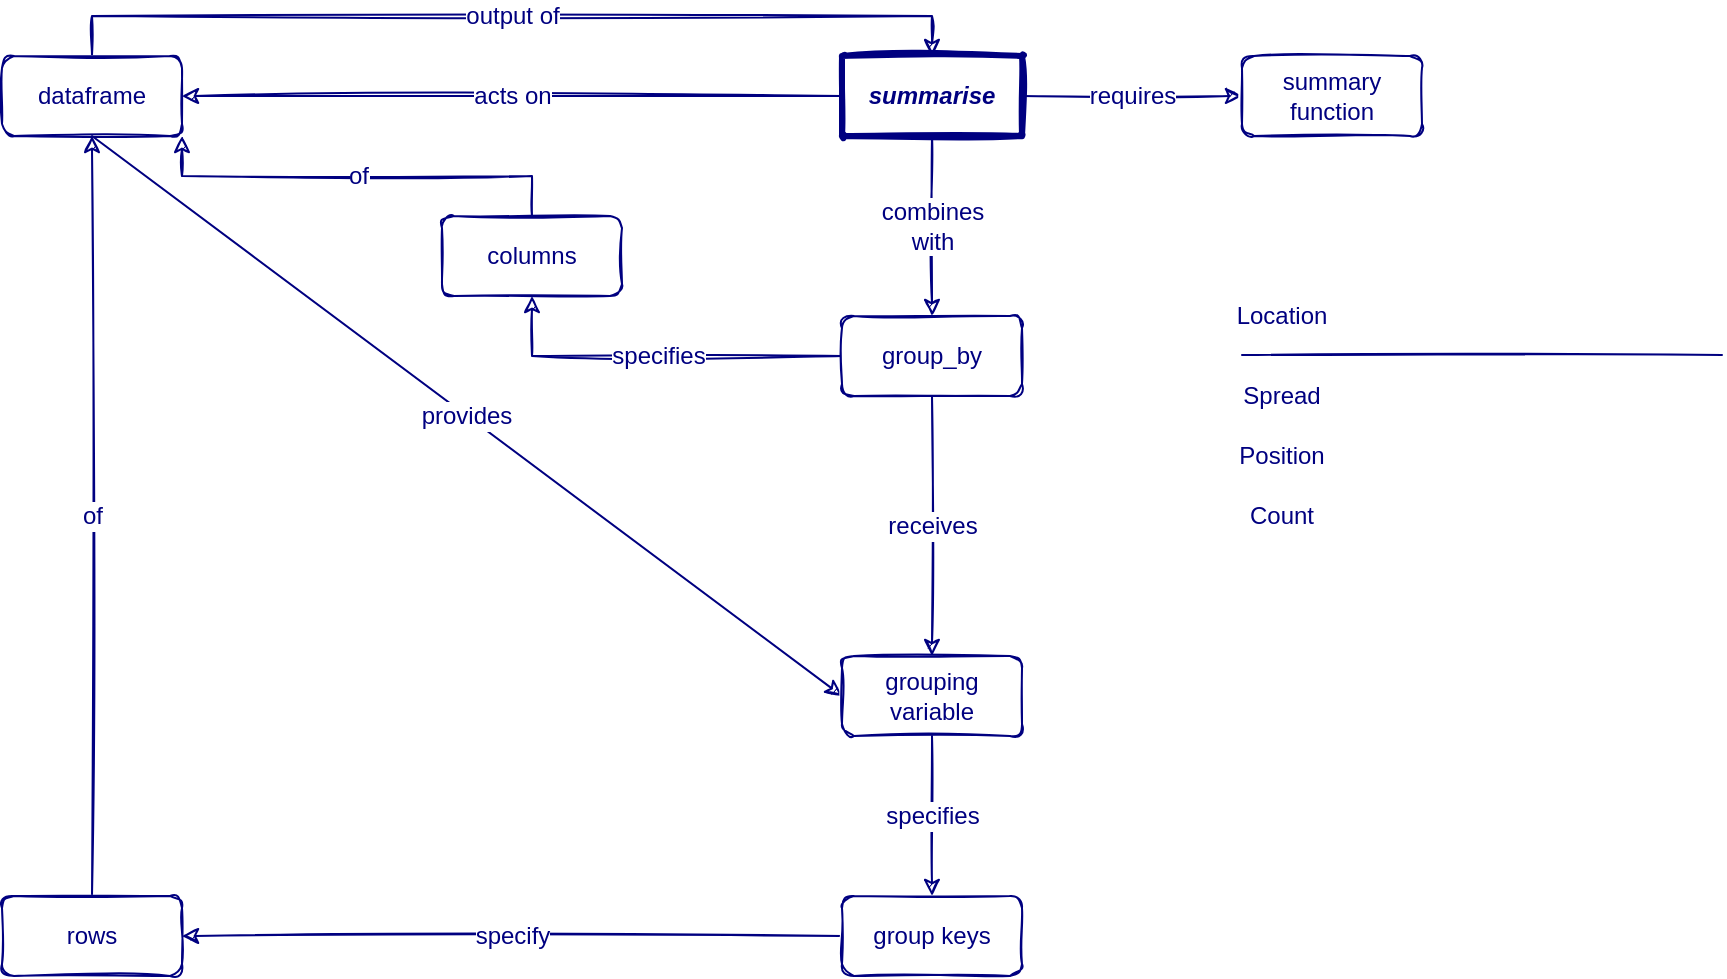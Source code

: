 <mxfile version="13.6.6" type="github">
  <diagram id="FgS1PKGfFNiu4O3C8QIE" name="Page-1">
    <mxGraphModel dx="1422" dy="768" grid="1" gridSize="10" guides="1" tooltips="1" connect="1" arrows="1" fold="1" page="1" pageScale="1" pageWidth="1169" pageHeight="827" math="0" shadow="0">
      <root>
        <mxCell id="0" />
        <mxCell id="1" parent="0" />
        <mxCell id="D3_g7tFATAiRQ8DUnqoQ-7" value="&lt;div&gt;combines&lt;/div&gt;&lt;div&gt;with&lt;/div&gt;" style="edgeStyle=orthogonalEdgeStyle;rounded=0;sketch=1;orthogonalLoop=1;jettySize=auto;html=1;exitX=0.5;exitY=1;exitDx=0;exitDy=0;endArrow=classic;endFill=1;strokeColor=#000080;fontFamily=Helvetica;fontSize=12;fontColor=#000080;" edge="1" parent="1" source="0yjArLSf2atDx_hs_2Yu-1" target="D3_g7tFATAiRQ8DUnqoQ-8">
          <mxGeometry relative="1" as="geometry">
            <mxPoint x="723" y="360" as="targetPoint" />
          </mxGeometry>
        </mxCell>
        <mxCell id="D3_g7tFATAiRQ8DUnqoQ-30" value="acts on" style="edgeStyle=none;rounded=0;sketch=1;orthogonalLoop=1;jettySize=auto;html=1;exitX=0;exitY=0.5;exitDx=0;exitDy=0;entryX=1;entryY=0.5;entryDx=0;entryDy=0;endArrow=classic;endFill=1;strokeColor=#000080;fontFamily=Helvetica;fontSize=12;fontColor=#000080;" edge="1" parent="1" source="0yjArLSf2atDx_hs_2Yu-1" target="0yjArLSf2atDx_hs_2Yu-3">
          <mxGeometry relative="1" as="geometry" />
        </mxCell>
        <mxCell id="D3_g7tFATAiRQ8DUnqoQ-49" value="requires" style="edgeStyle=orthogonalEdgeStyle;rounded=0;sketch=1;orthogonalLoop=1;jettySize=auto;html=1;exitX=1;exitY=0.5;exitDx=0;exitDy=0;endArrow=classic;endFill=1;strokeColor=#000080;fontFamily=Helvetica;fontSize=12;fontColor=#000080;" edge="1" parent="1" source="0yjArLSf2atDx_hs_2Yu-1" target="0yjArLSf2atDx_hs_2Yu-13">
          <mxGeometry relative="1" as="geometry" />
        </mxCell>
        <mxCell id="0yjArLSf2atDx_hs_2Yu-1" value="&lt;div style=&quot;font-size: 12px;&quot;&gt;summarise&lt;/div&gt;" style="rounded=1;whiteSpace=wrap;html=1;sketch=1;strokeColor=#000080;fontFamily=Helvetica;strokeWidth=3;fontColor=#000080;fontStyle=3;fontSize=12;arcSize=0;" parent="1" vertex="1">
          <mxGeometry x="440" y="80" width="90" height="40" as="geometry" />
        </mxCell>
        <mxCell id="0yjArLSf2atDx_hs_2Yu-6" style="edgeStyle=orthogonalEdgeStyle;rounded=0;sketch=1;orthogonalLoop=1;jettySize=auto;html=1;exitX=1;exitY=0.5;exitDx=0;exitDy=0;entryX=1;entryY=0.5;entryDx=0;entryDy=0;strokeColor=#000080;fontFamily=Helvetica;fontColor=#000080;fontSize=12;" parent="1" source="0yjArLSf2atDx_hs_2Yu-3" target="0yjArLSf2atDx_hs_2Yu-3" edge="1">
          <mxGeometry relative="1" as="geometry" />
        </mxCell>
        <mxCell id="D3_g7tFATAiRQ8DUnqoQ-35" value="provides" style="edgeStyle=none;rounded=0;sketch=1;orthogonalLoop=1;jettySize=auto;html=1;exitX=0.5;exitY=1;exitDx=0;exitDy=0;entryX=0;entryY=0.5;entryDx=0;entryDy=0;endArrow=classic;endFill=1;strokeColor=#000080;fontFamily=Helvetica;fontSize=12;fontColor=#000080;" edge="1" parent="1" source="0yjArLSf2atDx_hs_2Yu-3" target="D3_g7tFATAiRQ8DUnqoQ-12">
          <mxGeometry relative="1" as="geometry" />
        </mxCell>
        <mxCell id="D3_g7tFATAiRQ8DUnqoQ-38" value="output of" style="edgeStyle=orthogonalEdgeStyle;rounded=0;sketch=1;orthogonalLoop=1;jettySize=auto;html=1;exitX=0.5;exitY=0;exitDx=0;exitDy=0;entryX=0.5;entryY=0;entryDx=0;entryDy=0;endArrow=classic;endFill=1;strokeColor=#000080;fontFamily=Helvetica;fontSize=12;fontColor=#000080;" edge="1" parent="1" source="0yjArLSf2atDx_hs_2Yu-3" target="0yjArLSf2atDx_hs_2Yu-1">
          <mxGeometry relative="1" as="geometry" />
        </mxCell>
        <mxCell id="0yjArLSf2atDx_hs_2Yu-3" value="&lt;div style=&quot;font-size: 12px;&quot;&gt;dataframe&lt;/div&gt;" style="rounded=1;whiteSpace=wrap;html=1;sketch=1;strokeColor=#000080;fontFamily=Helvetica;strokeWidth=1;fontColor=#000080;fontStyle=0;fontSize=12;" parent="1" vertex="1">
          <mxGeometry x="20" y="80" width="90" height="40" as="geometry" />
        </mxCell>
        <mxCell id="0yjArLSf2atDx_hs_2Yu-13" value="summary function" style="whiteSpace=wrap;html=1;rounded=1;fontColor=#000080;fontStyle=0;strokeColor=#000080;strokeWidth=1;sketch=1;fontSize=12;" parent="1" vertex="1">
          <mxGeometry x="640" y="80" width="90" height="40" as="geometry" />
        </mxCell>
        <mxCell id="D3_g7tFATAiRQ8DUnqoQ-13" value="&lt;div&gt;receives&lt;/div&gt;" style="rounded=0;sketch=1;orthogonalLoop=1;jettySize=auto;html=1;endArrow=classic;endFill=1;strokeColor=#000080;fontFamily=Helvetica;fontSize=12;fontColor=#000080;entryX=0.5;entryY=0;entryDx=0;entryDy=0;" edge="1" parent="1" source="D3_g7tFATAiRQ8DUnqoQ-8" target="D3_g7tFATAiRQ8DUnqoQ-12">
          <mxGeometry relative="1" as="geometry" />
        </mxCell>
        <mxCell id="D3_g7tFATAiRQ8DUnqoQ-51" value="specifies" style="edgeStyle=orthogonalEdgeStyle;rounded=0;sketch=1;orthogonalLoop=1;jettySize=auto;html=1;exitX=0;exitY=0.5;exitDx=0;exitDy=0;endArrow=classic;endFill=1;strokeColor=#000080;fontFamily=Helvetica;fontSize=12;fontColor=#000080;" edge="1" parent="1" source="D3_g7tFATAiRQ8DUnqoQ-8" target="D3_g7tFATAiRQ8DUnqoQ-50">
          <mxGeometry relative="1" as="geometry" />
        </mxCell>
        <mxCell id="D3_g7tFATAiRQ8DUnqoQ-8" value="group_by" style="rounded=1;whiteSpace=wrap;html=1;sketch=1;strokeColor=#000080;strokeWidth=1;fontSize=12;fontColor=#000080;" vertex="1" parent="1">
          <mxGeometry x="440" y="210" width="90" height="40" as="geometry" />
        </mxCell>
        <mxCell id="D3_g7tFATAiRQ8DUnqoQ-44" value="specifies" style="edgeStyle=orthogonalEdgeStyle;rounded=0;sketch=1;orthogonalLoop=1;jettySize=auto;html=1;exitX=0.5;exitY=1;exitDx=0;exitDy=0;endArrow=classic;endFill=1;strokeColor=#000080;fontFamily=Helvetica;fontSize=12;fontColor=#000080;" edge="1" parent="1" source="D3_g7tFATAiRQ8DUnqoQ-12" target="D3_g7tFATAiRQ8DUnqoQ-24">
          <mxGeometry relative="1" as="geometry" />
        </mxCell>
        <mxCell id="D3_g7tFATAiRQ8DUnqoQ-12" value="&lt;div&gt;grouping&lt;/div&gt;&lt;div&gt;variable&lt;br&gt;&lt;/div&gt;" style="whiteSpace=wrap;html=1;rounded=1;fontColor=#000080;strokeColor=#000080;strokeWidth=1;sketch=1;" vertex="1" parent="1">
          <mxGeometry x="440" y="380" width="90" height="40" as="geometry" />
        </mxCell>
        <mxCell id="D3_g7tFATAiRQ8DUnqoQ-42" value="of" style="edgeStyle=orthogonalEdgeStyle;rounded=0;sketch=1;orthogonalLoop=1;jettySize=auto;html=1;exitX=0.5;exitY=0;exitDx=0;exitDy=0;endArrow=classic;endFill=1;strokeColor=#000080;fontFamily=Helvetica;fontSize=12;fontColor=#000080;" edge="1" parent="1" source="D3_g7tFATAiRQ8DUnqoQ-20" target="0yjArLSf2atDx_hs_2Yu-3">
          <mxGeometry relative="1" as="geometry" />
        </mxCell>
        <mxCell id="D3_g7tFATAiRQ8DUnqoQ-20" value="rows" style="rounded=1;whiteSpace=wrap;html=1;sketch=1;strokeColor=#000080;strokeWidth=1;fontSize=12;fontColor=#000080;" vertex="1" parent="1">
          <mxGeometry x="20" y="500" width="90" height="40" as="geometry" />
        </mxCell>
        <mxCell id="D3_g7tFATAiRQ8DUnqoQ-41" value="specify" style="edgeStyle=orthogonalEdgeStyle;rounded=0;sketch=1;orthogonalLoop=1;jettySize=auto;html=1;exitX=0;exitY=0.5;exitDx=0;exitDy=0;entryX=1;entryY=0.5;entryDx=0;entryDy=0;endArrow=classic;endFill=1;strokeColor=#000080;fontFamily=Helvetica;fontSize=12;fontColor=#000080;" edge="1" parent="1" source="D3_g7tFATAiRQ8DUnqoQ-24" target="D3_g7tFATAiRQ8DUnqoQ-20">
          <mxGeometry relative="1" as="geometry" />
        </mxCell>
        <mxCell id="D3_g7tFATAiRQ8DUnqoQ-24" value="group keys" style="rounded=1;whiteSpace=wrap;html=1;sketch=1;strokeColor=#000080;strokeWidth=1;fontSize=12;fontColor=#000080;" vertex="1" parent="1">
          <mxGeometry x="440" y="500" width="90" height="40" as="geometry" />
        </mxCell>
        <mxCell id="D3_g7tFATAiRQ8DUnqoQ-52" value="of" style="rounded=0;sketch=1;orthogonalLoop=1;jettySize=auto;html=1;exitX=0.5;exitY=0;exitDx=0;exitDy=0;entryX=1;entryY=1;entryDx=0;entryDy=0;endArrow=classic;endFill=1;strokeColor=#000080;fontFamily=Helvetica;fontSize=12;fontColor=#000080;edgeStyle=orthogonalEdgeStyle;" edge="1" parent="1" source="D3_g7tFATAiRQ8DUnqoQ-50" target="0yjArLSf2atDx_hs_2Yu-3">
          <mxGeometry relative="1" as="geometry">
            <mxPoint x="240" y="120" as="sourcePoint" />
          </mxGeometry>
        </mxCell>
        <mxCell id="D3_g7tFATAiRQ8DUnqoQ-50" value="columns" style="rounded=1;whiteSpace=wrap;html=1;sketch=1;strokeColor=#000080;strokeWidth=1;fontSize=12;fontColor=#000080;" vertex="1" parent="1">
          <mxGeometry x="240" y="160" width="90" height="40" as="geometry" />
        </mxCell>
        <mxCell id="D3_g7tFATAiRQ8DUnqoQ-55" value="" style="endArrow=none;html=1;strokeColor=#000080;fontFamily=Helvetica;fontSize=12;fontColor=#000080;sketch=1;" edge="1" parent="1">
          <mxGeometry width="50" height="50" relative="1" as="geometry">
            <mxPoint x="640" y="229.5" as="sourcePoint" />
            <mxPoint x="880" y="229.5" as="targetPoint" />
          </mxGeometry>
        </mxCell>
        <mxCell id="D3_g7tFATAiRQ8DUnqoQ-56" value="Location" style="text;html=1;strokeColor=none;fillColor=none;align=center;verticalAlign=middle;whiteSpace=wrap;rounded=0;sketch=1;fontSize=12;fontColor=#000080;" vertex="1" parent="1">
          <mxGeometry x="640" y="200" width="40" height="20" as="geometry" />
        </mxCell>
        <mxCell id="D3_g7tFATAiRQ8DUnqoQ-57" value="Spread" style="text;html=1;strokeColor=none;fillColor=none;align=center;verticalAlign=middle;whiteSpace=wrap;rounded=0;sketch=1;fontSize=12;fontColor=#000080;" vertex="1" parent="1">
          <mxGeometry x="640" y="240" width="40" height="20" as="geometry" />
        </mxCell>
        <mxCell id="D3_g7tFATAiRQ8DUnqoQ-58" value="Position" style="text;html=1;strokeColor=none;fillColor=none;align=center;verticalAlign=middle;whiteSpace=wrap;rounded=0;sketch=1;fontSize=12;fontColor=#000080;" vertex="1" parent="1">
          <mxGeometry x="640" y="270" width="40" height="20" as="geometry" />
        </mxCell>
        <mxCell id="D3_g7tFATAiRQ8DUnqoQ-59" value="Count" style="text;html=1;strokeColor=none;fillColor=none;align=center;verticalAlign=middle;whiteSpace=wrap;rounded=0;sketch=1;fontSize=12;fontColor=#000080;" vertex="1" parent="1">
          <mxGeometry x="640" y="300" width="40" height="20" as="geometry" />
        </mxCell>
      </root>
    </mxGraphModel>
  </diagram>
</mxfile>

